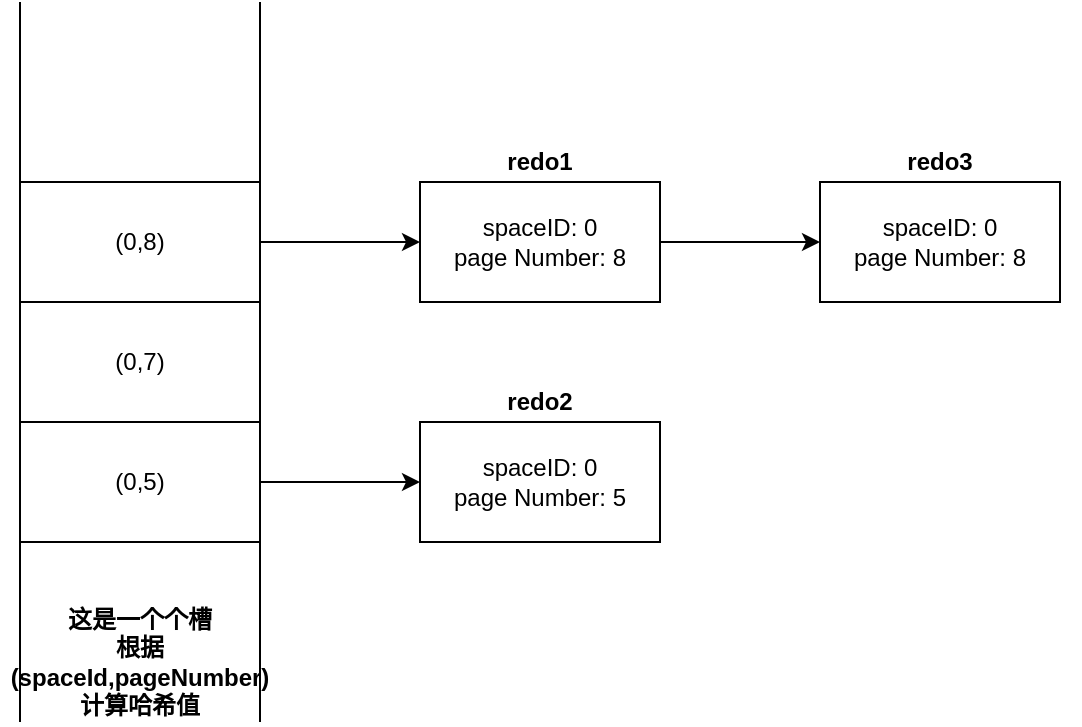 <mxfile version="15.2.7" type="device"><diagram id="cIYB0_yV0glr5bva1_0y" name="第 1 页"><mxGraphModel dx="1024" dy="592" grid="1" gridSize="10" guides="1" tooltips="1" connect="1" arrows="1" fold="1" page="1" pageScale="1" pageWidth="827" pageHeight="1169" math="0" shadow="0"><root><mxCell id="0"/><mxCell id="1" parent="0"/><mxCell id="HAb1UcK5PDmPoogDDdxT-14" style="edgeStyle=orthogonalEdgeStyle;rounded=0;orthogonalLoop=1;jettySize=auto;html=1;exitX=1;exitY=0.5;exitDx=0;exitDy=0;entryX=0;entryY=0.5;entryDx=0;entryDy=0;" edge="1" parent="1" source="HAb1UcK5PDmPoogDDdxT-2" target="HAb1UcK5PDmPoogDDdxT-11"><mxGeometry relative="1" as="geometry"/></mxCell><mxCell id="HAb1UcK5PDmPoogDDdxT-2" value="(0,8)" style="rounded=0;whiteSpace=wrap;html=1;" vertex="1" parent="1"><mxGeometry x="240" y="140" width="120" height="60" as="geometry"/></mxCell><mxCell id="HAb1UcK5PDmPoogDDdxT-3" value="(0,7)" style="rounded=0;whiteSpace=wrap;html=1;" vertex="1" parent="1"><mxGeometry x="240" y="200" width="120" height="60" as="geometry"/></mxCell><mxCell id="HAb1UcK5PDmPoogDDdxT-20" style="edgeStyle=orthogonalEdgeStyle;rounded=0;orthogonalLoop=1;jettySize=auto;html=1;exitX=1;exitY=0.5;exitDx=0;exitDy=0;entryX=0;entryY=0.5;entryDx=0;entryDy=0;" edge="1" parent="1" source="HAb1UcK5PDmPoogDDdxT-4" target="HAb1UcK5PDmPoogDDdxT-18"><mxGeometry relative="1" as="geometry"/></mxCell><mxCell id="HAb1UcK5PDmPoogDDdxT-4" value="(0,5)" style="rounded=0;whiteSpace=wrap;html=1;" vertex="1" parent="1"><mxGeometry x="240" y="260" width="120" height="60" as="geometry"/></mxCell><mxCell id="HAb1UcK5PDmPoogDDdxT-6" value="" style="endArrow=none;html=1;exitX=0;exitY=0;exitDx=0;exitDy=0;" edge="1" parent="1" source="HAb1UcK5PDmPoogDDdxT-2"><mxGeometry width="50" height="50" relative="1" as="geometry"><mxPoint x="230" y="120" as="sourcePoint"/><mxPoint x="240" y="50" as="targetPoint"/></mxGeometry></mxCell><mxCell id="HAb1UcK5PDmPoogDDdxT-7" value="" style="endArrow=none;html=1;exitX=0;exitY=0;exitDx=0;exitDy=0;" edge="1" parent="1"><mxGeometry width="50" height="50" relative="1" as="geometry"><mxPoint x="240" y="410" as="sourcePoint"/><mxPoint x="240" y="320" as="targetPoint"/></mxGeometry></mxCell><mxCell id="HAb1UcK5PDmPoogDDdxT-8" value="" style="endArrow=none;html=1;exitX=0;exitY=0;exitDx=0;exitDy=0;" edge="1" parent="1"><mxGeometry width="50" height="50" relative="1" as="geometry"><mxPoint x="360" y="140" as="sourcePoint"/><mxPoint x="360" y="50" as="targetPoint"/></mxGeometry></mxCell><mxCell id="HAb1UcK5PDmPoogDDdxT-9" value="" style="endArrow=none;html=1;exitX=0;exitY=0;exitDx=0;exitDy=0;" edge="1" parent="1"><mxGeometry width="50" height="50" relative="1" as="geometry"><mxPoint x="360" y="410" as="sourcePoint"/><mxPoint x="360" y="320" as="targetPoint"/></mxGeometry></mxCell><mxCell id="HAb1UcK5PDmPoogDDdxT-10" value="&lt;b&gt;这是一个个槽&lt;br&gt;根据(spaceId,pageNumber)计算哈希值&lt;/b&gt;" style="text;html=1;strokeColor=none;fillColor=none;align=center;verticalAlign=middle;whiteSpace=wrap;rounded=0;" vertex="1" parent="1"><mxGeometry x="230" y="350" width="140" height="60" as="geometry"/></mxCell><mxCell id="HAb1UcK5PDmPoogDDdxT-15" style="edgeStyle=orthogonalEdgeStyle;rounded=0;orthogonalLoop=1;jettySize=auto;html=1;exitX=1;exitY=0.5;exitDx=0;exitDy=0;" edge="1" parent="1" source="HAb1UcK5PDmPoogDDdxT-11" target="HAb1UcK5PDmPoogDDdxT-13"><mxGeometry relative="1" as="geometry"/></mxCell><mxCell id="HAb1UcK5PDmPoogDDdxT-11" value="spaceID: 0&lt;br&gt;page Number: 8" style="rounded=0;whiteSpace=wrap;html=1;" vertex="1" parent="1"><mxGeometry x="440" y="140" width="120" height="60" as="geometry"/></mxCell><mxCell id="HAb1UcK5PDmPoogDDdxT-13" value="spaceID: 0&lt;br&gt;page Number: 8" style="rounded=0;whiteSpace=wrap;html=1;" vertex="1" parent="1"><mxGeometry x="640" y="140" width="120" height="60" as="geometry"/></mxCell><mxCell id="HAb1UcK5PDmPoogDDdxT-16" value="&lt;b&gt;redo1&lt;/b&gt;" style="text;html=1;strokeColor=none;fillColor=none;align=center;verticalAlign=middle;whiteSpace=wrap;rounded=0;" vertex="1" parent="1"><mxGeometry x="430" y="100" width="140" height="60" as="geometry"/></mxCell><mxCell id="HAb1UcK5PDmPoogDDdxT-17" value="&lt;b&gt;redo3&lt;/b&gt;" style="text;html=1;strokeColor=none;fillColor=none;align=center;verticalAlign=middle;whiteSpace=wrap;rounded=0;" vertex="1" parent="1"><mxGeometry x="630" y="100" width="140" height="60" as="geometry"/></mxCell><mxCell id="HAb1UcK5PDmPoogDDdxT-18" value="spaceID: 0&lt;br&gt;page Number: 5" style="rounded=0;whiteSpace=wrap;html=1;" vertex="1" parent="1"><mxGeometry x="440" y="260" width="120" height="60" as="geometry"/></mxCell><mxCell id="HAb1UcK5PDmPoogDDdxT-19" value="&lt;b&gt;redo2&lt;/b&gt;" style="text;html=1;strokeColor=none;fillColor=none;align=center;verticalAlign=middle;whiteSpace=wrap;rounded=0;" vertex="1" parent="1"><mxGeometry x="430" y="220" width="140" height="60" as="geometry"/></mxCell></root></mxGraphModel></diagram></mxfile>